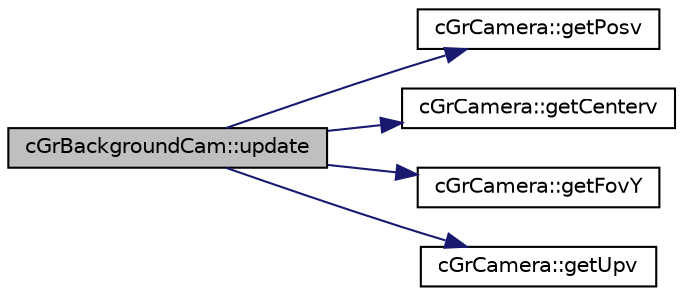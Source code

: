 digraph "cGrBackgroundCam::update"
{
  edge [fontname="Helvetica",fontsize="10",labelfontname="Helvetica",labelfontsize="10"];
  node [fontname="Helvetica",fontsize="10",shape=record];
  rankdir="LR";
  Node1 [label="cGrBackgroundCam::update",height=0.2,width=0.4,color="black", fillcolor="grey75", style="filled", fontcolor="black"];
  Node1 -> Node2 [color="midnightblue",fontsize="10",style="solid",fontname="Helvetica"];
  Node2 [label="cGrCamera::getPosv",height=0.2,width=0.4,color="black", fillcolor="white", style="filled",URL="$classc_gr_camera.html#a3e7f5694160c0c854ec51054b5a8e8fe"];
  Node1 -> Node3 [color="midnightblue",fontsize="10",style="solid",fontname="Helvetica"];
  Node3 [label="cGrCamera::getCenterv",height=0.2,width=0.4,color="black", fillcolor="white", style="filled",URL="$classc_gr_camera.html#a32dc291fb0ab3cb10470ba5bca005f7b"];
  Node1 -> Node4 [color="midnightblue",fontsize="10",style="solid",fontname="Helvetica"];
  Node4 [label="cGrCamera::getFovY",height=0.2,width=0.4,color="black", fillcolor="white", style="filled",URL="$classc_gr_camera.html#a32d5e83368b5b90f3695101d2cc89578"];
  Node1 -> Node5 [color="midnightblue",fontsize="10",style="solid",fontname="Helvetica"];
  Node5 [label="cGrCamera::getUpv",height=0.2,width=0.4,color="black", fillcolor="white", style="filled",URL="$classc_gr_camera.html#a63f584d19860098752beed106fdb5e2b"];
}
